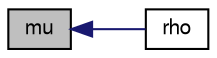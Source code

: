 digraph "mu"
{
  bgcolor="transparent";
  edge [fontname="FreeSans",fontsize="10",labelfontname="FreeSans",labelfontsize="10"];
  node [fontname="FreeSans",fontsize="10",shape=record];
  rankdir="LR";
  Node1222 [label="mu",height=0.2,width=0.4,color="black", fillcolor="grey75", style="filled", fontcolor="black"];
  Node1222 -> Node1223 [dir="back",color="midnightblue",fontsize="10",style="solid",fontname="FreeSans"];
  Node1223 [label="rho",height=0.2,width=0.4,color="black",URL="$a29066.html#ac2c2f9199e12b3202b45830e36b77825",tooltip="Return density [kg/m3]. "];
}
